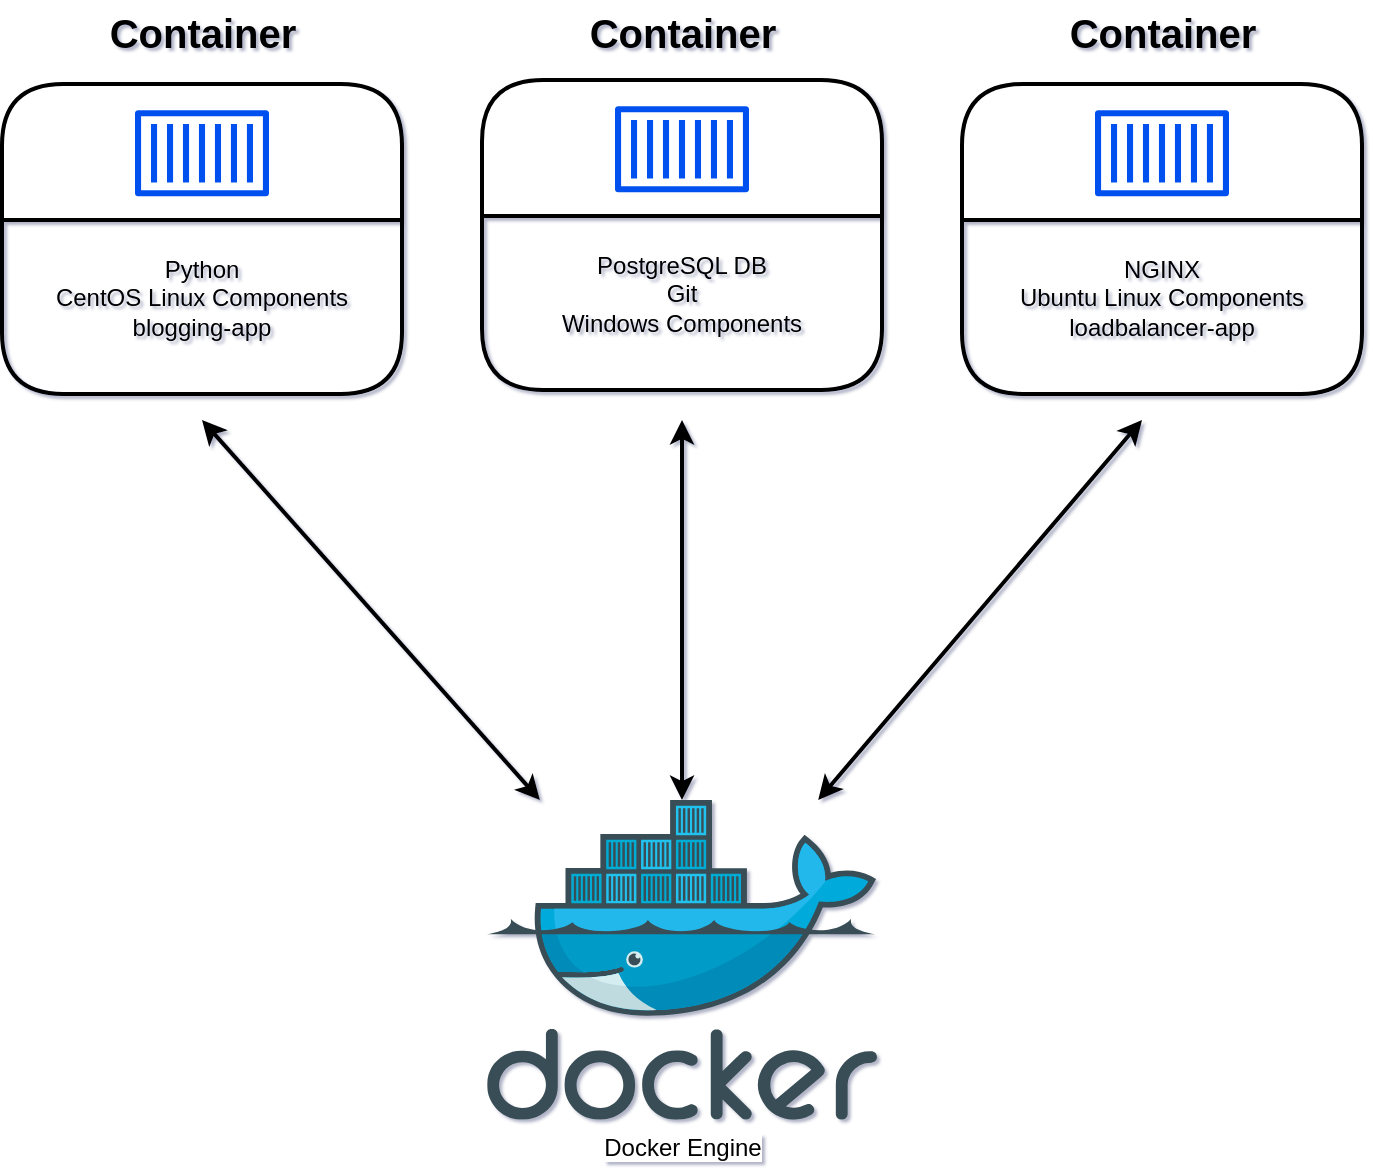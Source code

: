 <mxfile version="24.2.3" type="github">
  <diagram name="Page-1" id="sp7hzeFThayZcA67d8Rr">
    <mxGraphModel dx="1192" dy="908" grid="0" gridSize="10" guides="1" tooltips="1" connect="1" arrows="1" fold="1" page="0" pageScale="1" pageWidth="2380" pageHeight="3107" background="none" math="0" shadow="1">
      <root>
        <mxCell id="0" />
        <mxCell id="1" parent="0" />
        <mxCell id="VBggIa6jOahQ6Zs5X-AG-4" value="" style="swimlane;whiteSpace=wrap;html=1;startSize=68;strokeWidth=2;perimeterSpacing=0;rounded=1;glass=0;shadow=0;" vertex="1" parent="1">
          <mxGeometry x="480" y="72" width="200" height="155" as="geometry" />
        </mxCell>
        <mxCell id="VBggIa6jOahQ6Zs5X-AG-1" value="" style="sketch=0;outlineConnect=0;verticalLabelPosition=bottom;verticalAlign=top;align=center;html=1;fontSize=12;fontStyle=0;aspect=fixed;pointerEvents=1;shape=mxgraph.aws4.container_1;strokeWidth=1;labelBackgroundColor=none;fillColor=#0050ef;fontColor=#ffffff;strokeColor=#001DBC;shadow=0;" vertex="1" parent="VBggIa6jOahQ6Zs5X-AG-4">
          <mxGeometry x="66.5" y="13.0" width="67" height="43.27" as="geometry" />
        </mxCell>
        <mxCell id="VBggIa6jOahQ6Zs5X-AG-7" value="&lt;div style=&quot;&quot;&gt;&lt;span style=&quot;background-color: initial;&quot;&gt;Python&lt;/span&gt;&lt;/div&gt;&lt;span style=&quot;background-color: initial;&quot;&gt;&lt;div style=&quot;&quot;&gt;&lt;span style=&quot;background-color: initial;&quot;&gt;CentOS Linux Components&lt;/span&gt;&lt;/div&gt;&lt;/span&gt;&lt;span style=&quot;background-color: initial;&quot;&gt;&lt;div style=&quot;&quot;&gt;&lt;span style=&quot;background-color: initial;&quot;&gt;blogging-app&lt;/span&gt;&lt;/div&gt;&lt;/span&gt;" style="text;strokeColor=none;fillColor=none;html=1;whiteSpace=wrap;verticalAlign=middle;overflow=hidden;align=center;shadow=0;" vertex="1" parent="VBggIa6jOahQ6Zs5X-AG-4">
          <mxGeometry x="10" y="67" width="180" height="80" as="geometry" />
        </mxCell>
        <mxCell id="VBggIa6jOahQ6Zs5X-AG-14" value="" style="swimlane;whiteSpace=wrap;html=1;startSize=68;strokeWidth=2;perimeterSpacing=0;rounded=1;glass=0;shadow=0;" vertex="1" parent="1">
          <mxGeometry x="960" y="72" width="200" height="155" as="geometry" />
        </mxCell>
        <mxCell id="VBggIa6jOahQ6Zs5X-AG-15" value="" style="sketch=0;outlineConnect=0;verticalLabelPosition=bottom;verticalAlign=top;align=center;html=1;fontSize=12;fontStyle=0;aspect=fixed;pointerEvents=1;shape=mxgraph.aws4.container_1;strokeWidth=1;labelBackgroundColor=none;fillColor=#0050ef;fontColor=#ffffff;strokeColor=#001DBC;shadow=0;" vertex="1" parent="VBggIa6jOahQ6Zs5X-AG-14">
          <mxGeometry x="66.5" y="13.0" width="67" height="43.27" as="geometry" />
        </mxCell>
        <mxCell id="VBggIa6jOahQ6Zs5X-AG-16" value="&lt;div style=&quot;&quot;&gt;&lt;span style=&quot;background-color: initial;&quot;&gt;NGINX&lt;/span&gt;&lt;/div&gt;&lt;div style=&quot;&quot;&gt;&lt;span style=&quot;background-color: initial;&quot;&gt;Ubuntu Linux Components&lt;/span&gt;&lt;br&gt;&lt;/div&gt;&lt;span style=&quot;background-color: initial;&quot;&gt;&lt;div style=&quot;&quot;&gt;loadbalancer-app&lt;/div&gt;&lt;/span&gt;" style="text;strokeColor=none;fillColor=none;html=1;whiteSpace=wrap;verticalAlign=middle;overflow=hidden;align=center;" vertex="1" parent="VBggIa6jOahQ6Zs5X-AG-14">
          <mxGeometry x="10" y="67" width="180" height="80" as="geometry" />
        </mxCell>
        <mxCell id="VBggIa6jOahQ6Zs5X-AG-17" value="" style="swimlane;whiteSpace=wrap;html=1;startSize=68;strokeWidth=2;perimeterSpacing=0;rounded=1;glass=0;shadow=0;labelBackgroundColor=none;fontColor=default;swimlaneFillColor=none;gradientColor=none;swimlaneLine=1;" vertex="1" parent="1">
          <mxGeometry x="720" y="70" width="200" height="155" as="geometry" />
        </mxCell>
        <mxCell id="VBggIa6jOahQ6Zs5X-AG-18" value="" style="sketch=0;outlineConnect=0;verticalLabelPosition=bottom;verticalAlign=top;align=center;html=1;fontSize=12;fontStyle=0;aspect=fixed;pointerEvents=1;shape=mxgraph.aws4.container_1;strokeWidth=1;labelBackgroundColor=none;fillColor=#0050ef;fontColor=#ffffff;strokeColor=#001DBC;shadow=0;" vertex="1" parent="VBggIa6jOahQ6Zs5X-AG-17">
          <mxGeometry x="66.5" y="13.0" width="67" height="43.27" as="geometry" />
        </mxCell>
        <mxCell id="VBggIa6jOahQ6Zs5X-AG-19" value="&lt;div style=&quot;&quot;&gt;&lt;span style=&quot;background-color: initial;&quot;&gt;PostgreSQL DB&lt;/span&gt;&lt;/div&gt;&lt;span style=&quot;background-color: initial;&quot;&gt;&lt;div style=&quot;&quot;&gt;Git&lt;/div&gt;&lt;/span&gt;&lt;span style=&quot;background-color: initial;&quot;&gt;&lt;div style=&quot;&quot;&gt;&lt;span style=&quot;background-color: initial;&quot;&gt;Windows Components&lt;/span&gt;&lt;/div&gt;&lt;/span&gt;" style="text;strokeColor=none;fillColor=none;html=1;whiteSpace=wrap;verticalAlign=middle;overflow=hidden;align=center;" vertex="1" parent="VBggIa6jOahQ6Zs5X-AG-17">
          <mxGeometry x="10" y="67" width="180" height="80" as="geometry" />
        </mxCell>
        <mxCell id="VBggIa6jOahQ6Zs5X-AG-22" style="rounded=0;orthogonalLoop=1;jettySize=auto;html=1;flowAnimation=0;startArrow=classic;startFill=1;shadow=0;strokeWidth=2;jumpStyle=none;sourcePortConstraint=none;anchorPointDirection=1;ignoreEdge=0;comic=0;enumerate=0;orthogonal=0;snapToPoint=1;endFill=1;targetPortConstraint=none;flowAnimationDirection=normal;flowAnimationTimingFunction=linear;flowAnimationDuration=500;fixDash=0;" edge="1" parent="1" source="VBggIa6jOahQ6Zs5X-AG-20">
          <mxGeometry relative="1" as="geometry">
            <mxPoint x="580" y="240" as="targetPoint" />
          </mxGeometry>
        </mxCell>
        <mxCell id="VBggIa6jOahQ6Zs5X-AG-23" style="rounded=0;orthogonalLoop=1;jettySize=auto;html=1;startArrow=classic;startFill=1;flowAnimation=0;shadow=0;strokeWidth=2;" edge="1" parent="1" source="VBggIa6jOahQ6Zs5X-AG-20">
          <mxGeometry relative="1" as="geometry">
            <mxPoint x="820.005" y="240" as="targetPoint" />
          </mxGeometry>
        </mxCell>
        <mxCell id="VBggIa6jOahQ6Zs5X-AG-24" style="rounded=0;orthogonalLoop=1;jettySize=auto;html=1;startArrow=classic;startFill=1;flowAnimation=0;shadow=0;strokeWidth=2;" edge="1" parent="1" source="VBggIa6jOahQ6Zs5X-AG-20">
          <mxGeometry relative="1" as="geometry">
            <mxPoint x="1050" y="240" as="targetPoint" />
          </mxGeometry>
        </mxCell>
        <mxCell id="VBggIa6jOahQ6Zs5X-AG-20" value="Docker Engine" style="image;sketch=0;aspect=fixed;html=1;points=[];align=center;fontSize=12;image=img/lib/mscae/Docker.svg;direction=east;" vertex="1" parent="1">
          <mxGeometry x="722.52" y="430" width="194.97" height="159.86" as="geometry" />
        </mxCell>
        <mxCell id="VBggIa6jOahQ6Zs5X-AG-27" value="Container" style="text;strokeColor=none;fillColor=none;html=1;fontSize=20;fontStyle=1;verticalAlign=middle;align=center;" vertex="1" parent="1">
          <mxGeometry x="535.5" y="30" width="89" height="32" as="geometry" />
        </mxCell>
        <mxCell id="VBggIa6jOahQ6Zs5X-AG-28" value="Container" style="text;strokeColor=none;fillColor=none;html=1;fontSize=20;fontStyle=1;verticalAlign=middle;align=center;" vertex="1" parent="1">
          <mxGeometry x="775.5" y="30" width="89" height="32" as="geometry" />
        </mxCell>
        <mxCell id="VBggIa6jOahQ6Zs5X-AG-29" value="Container" style="text;strokeColor=none;fillColor=none;html=1;fontSize=20;fontStyle=1;verticalAlign=middle;align=center;" vertex="1" parent="1">
          <mxGeometry x="1015.5" y="30" width="89" height="32" as="geometry" />
        </mxCell>
      </root>
    </mxGraphModel>
  </diagram>
</mxfile>
